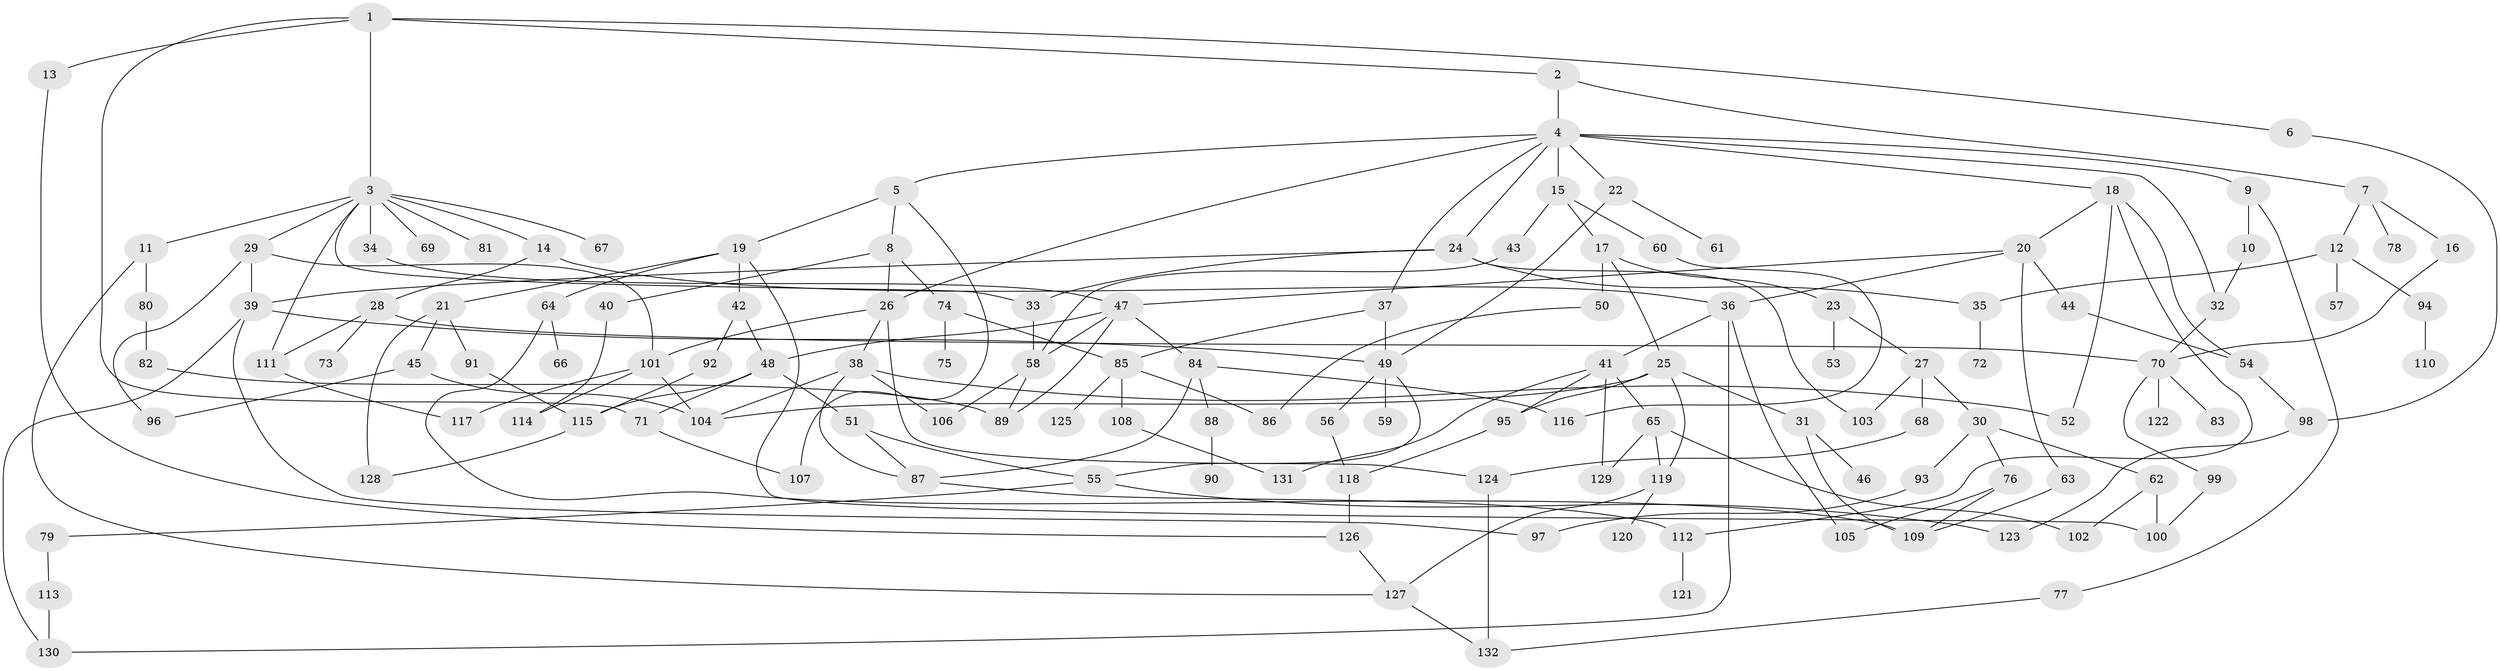 // coarse degree distribution, {5: 0.10344827586206896, 3: 0.1839080459770115, 12: 0.011494252873563218, 10: 0.011494252873563218, 4: 0.09195402298850575, 2: 0.26436781609195403, 7: 0.022988505747126436, 6: 0.11494252873563218, 9: 0.011494252873563218, 1: 0.1839080459770115}
// Generated by graph-tools (version 1.1) at 2025/41/03/06/25 10:41:27]
// undirected, 132 vertices, 194 edges
graph export_dot {
graph [start="1"]
  node [color=gray90,style=filled];
  1;
  2;
  3;
  4;
  5;
  6;
  7;
  8;
  9;
  10;
  11;
  12;
  13;
  14;
  15;
  16;
  17;
  18;
  19;
  20;
  21;
  22;
  23;
  24;
  25;
  26;
  27;
  28;
  29;
  30;
  31;
  32;
  33;
  34;
  35;
  36;
  37;
  38;
  39;
  40;
  41;
  42;
  43;
  44;
  45;
  46;
  47;
  48;
  49;
  50;
  51;
  52;
  53;
  54;
  55;
  56;
  57;
  58;
  59;
  60;
  61;
  62;
  63;
  64;
  65;
  66;
  67;
  68;
  69;
  70;
  71;
  72;
  73;
  74;
  75;
  76;
  77;
  78;
  79;
  80;
  81;
  82;
  83;
  84;
  85;
  86;
  87;
  88;
  89;
  90;
  91;
  92;
  93;
  94;
  95;
  96;
  97;
  98;
  99;
  100;
  101;
  102;
  103;
  104;
  105;
  106;
  107;
  108;
  109;
  110;
  111;
  112;
  113;
  114;
  115;
  116;
  117;
  118;
  119;
  120;
  121;
  122;
  123;
  124;
  125;
  126;
  127;
  128;
  129;
  130;
  131;
  132;
  1 -- 2;
  1 -- 3;
  1 -- 6;
  1 -- 13;
  1 -- 71;
  2 -- 4;
  2 -- 7;
  3 -- 11;
  3 -- 14;
  3 -- 29;
  3 -- 34;
  3 -- 67;
  3 -- 69;
  3 -- 81;
  3 -- 111;
  3 -- 33;
  4 -- 5;
  4 -- 9;
  4 -- 15;
  4 -- 18;
  4 -- 22;
  4 -- 24;
  4 -- 37;
  4 -- 26;
  4 -- 32;
  5 -- 8;
  5 -- 19;
  5 -- 107;
  6 -- 98;
  7 -- 12;
  7 -- 16;
  7 -- 78;
  8 -- 26;
  8 -- 40;
  8 -- 74;
  9 -- 10;
  9 -- 77;
  10 -- 32;
  11 -- 80;
  11 -- 127;
  12 -- 35;
  12 -- 57;
  12 -- 94;
  13 -- 126;
  14 -- 28;
  14 -- 36;
  15 -- 17;
  15 -- 43;
  15 -- 60;
  16 -- 70;
  17 -- 23;
  17 -- 25;
  17 -- 50;
  18 -- 20;
  18 -- 112;
  18 -- 52;
  18 -- 54;
  19 -- 21;
  19 -- 42;
  19 -- 64;
  19 -- 100;
  20 -- 36;
  20 -- 44;
  20 -- 47;
  20 -- 63;
  21 -- 45;
  21 -- 91;
  21 -- 128;
  22 -- 61;
  22 -- 49;
  23 -- 27;
  23 -- 53;
  24 -- 33;
  24 -- 103;
  24 -- 39;
  24 -- 35;
  25 -- 31;
  25 -- 104;
  25 -- 95;
  25 -- 119;
  26 -- 38;
  26 -- 124;
  26 -- 101;
  27 -- 30;
  27 -- 68;
  27 -- 103;
  28 -- 73;
  28 -- 111;
  28 -- 70;
  29 -- 39;
  29 -- 96;
  29 -- 101;
  30 -- 62;
  30 -- 76;
  30 -- 93;
  31 -- 46;
  31 -- 109;
  32 -- 70;
  33 -- 58;
  34 -- 47;
  35 -- 72;
  36 -- 41;
  36 -- 130;
  36 -- 105;
  37 -- 49;
  37 -- 85;
  38 -- 52;
  38 -- 87;
  38 -- 106;
  38 -- 104;
  39 -- 49;
  39 -- 97;
  39 -- 130;
  40 -- 114;
  41 -- 65;
  41 -- 95;
  41 -- 129;
  41 -- 131;
  42 -- 92;
  42 -- 48;
  43 -- 58;
  44 -- 54;
  45 -- 96;
  45 -- 104;
  47 -- 48;
  47 -- 58;
  47 -- 84;
  47 -- 89;
  48 -- 51;
  48 -- 71;
  48 -- 115;
  49 -- 55;
  49 -- 56;
  49 -- 59;
  50 -- 86;
  51 -- 87;
  51 -- 55;
  54 -- 98;
  55 -- 79;
  55 -- 123;
  56 -- 118;
  58 -- 89;
  58 -- 106;
  60 -- 116;
  62 -- 102;
  62 -- 100;
  63 -- 109;
  64 -- 66;
  64 -- 109;
  65 -- 102;
  65 -- 119;
  65 -- 129;
  68 -- 124;
  70 -- 83;
  70 -- 99;
  70 -- 122;
  71 -- 107;
  74 -- 75;
  74 -- 85;
  76 -- 105;
  76 -- 109;
  77 -- 132;
  79 -- 113;
  80 -- 82;
  82 -- 89;
  84 -- 88;
  84 -- 87;
  84 -- 116;
  85 -- 108;
  85 -- 125;
  85 -- 86;
  87 -- 112;
  88 -- 90;
  91 -- 115;
  92 -- 115;
  93 -- 97;
  94 -- 110;
  95 -- 118;
  98 -- 123;
  99 -- 100;
  101 -- 114;
  101 -- 117;
  101 -- 104;
  108 -- 131;
  111 -- 117;
  112 -- 121;
  113 -- 130;
  115 -- 128;
  118 -- 126;
  119 -- 120;
  119 -- 127;
  124 -- 132;
  126 -- 127;
  127 -- 132;
}
